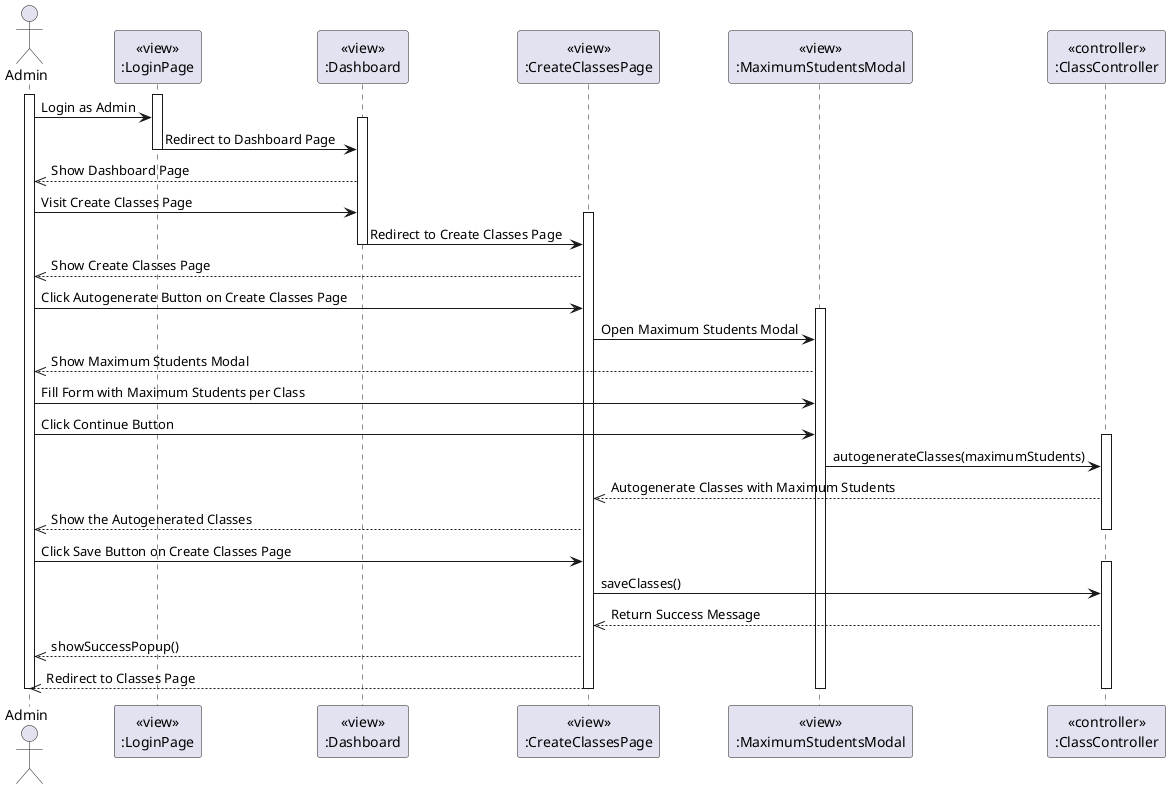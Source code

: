 @startuml Autogenerate Class
actor Admin
participant LoginPageView [
  <<view>>
  :LoginPage
]

participant DashboardView [
  <<view>>
  :Dashboard
]

participant CreateClassesView [
  <<view>>
  :CreateClassesPage
]

participant MaximumStudentsModalView [
  <<view>>
  :MaximumStudentsModal
]

participant ClassController [
  <<controller>>
  :ClassController
]

activate Admin
activate LoginPageView
Admin -> LoginPageView: Login as Admin
activate DashboardView
LoginPageView -> DashboardView: Redirect to Dashboard Page
deactivate LoginPageView

DashboardView -->> Admin: Show Dashboard Page

Admin -> DashboardView: Visit Create Classes Page
activate CreateClassesView
DashboardView -> CreateClassesView: Redirect to Create Classes Page
deactivate DashboardView

CreateClassesView -->> Admin: Show Create Classes Page
Admin -> CreateClassesView: Click Autogenerate Button on Create Classes Page

activate MaximumStudentsModalView
CreateClassesView -> MaximumStudentsModalView: Open Maximum Students Modal
MaximumStudentsModalView -->> Admin: Show Maximum Students Modal

Admin -> MaximumStudentsModalView: Fill Form with Maximum Students per Class
Admin -> MaximumStudentsModalView: Click Continue Button

activate ClassController
MaximumStudentsModalView -> ClassController: autogenerateClasses(maximumStudents)
ClassController -->> CreateClassesView: Autogenerate Classes with Maximum Students
CreateClassesView -->> Admin: Show the Autogenerated Classes
deactivate ClassController

Admin -> CreateClassesView: Click Save Button on Create Classes Page

activate ClassController
CreateClassesView -> ClassController: saveClasses()
ClassController -->> CreateClassesView: Return Success Message
CreateClassesView -->> Admin: showSuccessPopup()
CreateClassesView -->> Admin: Redirect to Classes Page
deactivate ClassController

deactivate Admin
deactivate CreateClassesView
deactivate MaximumStudentsModalView
@enduml
